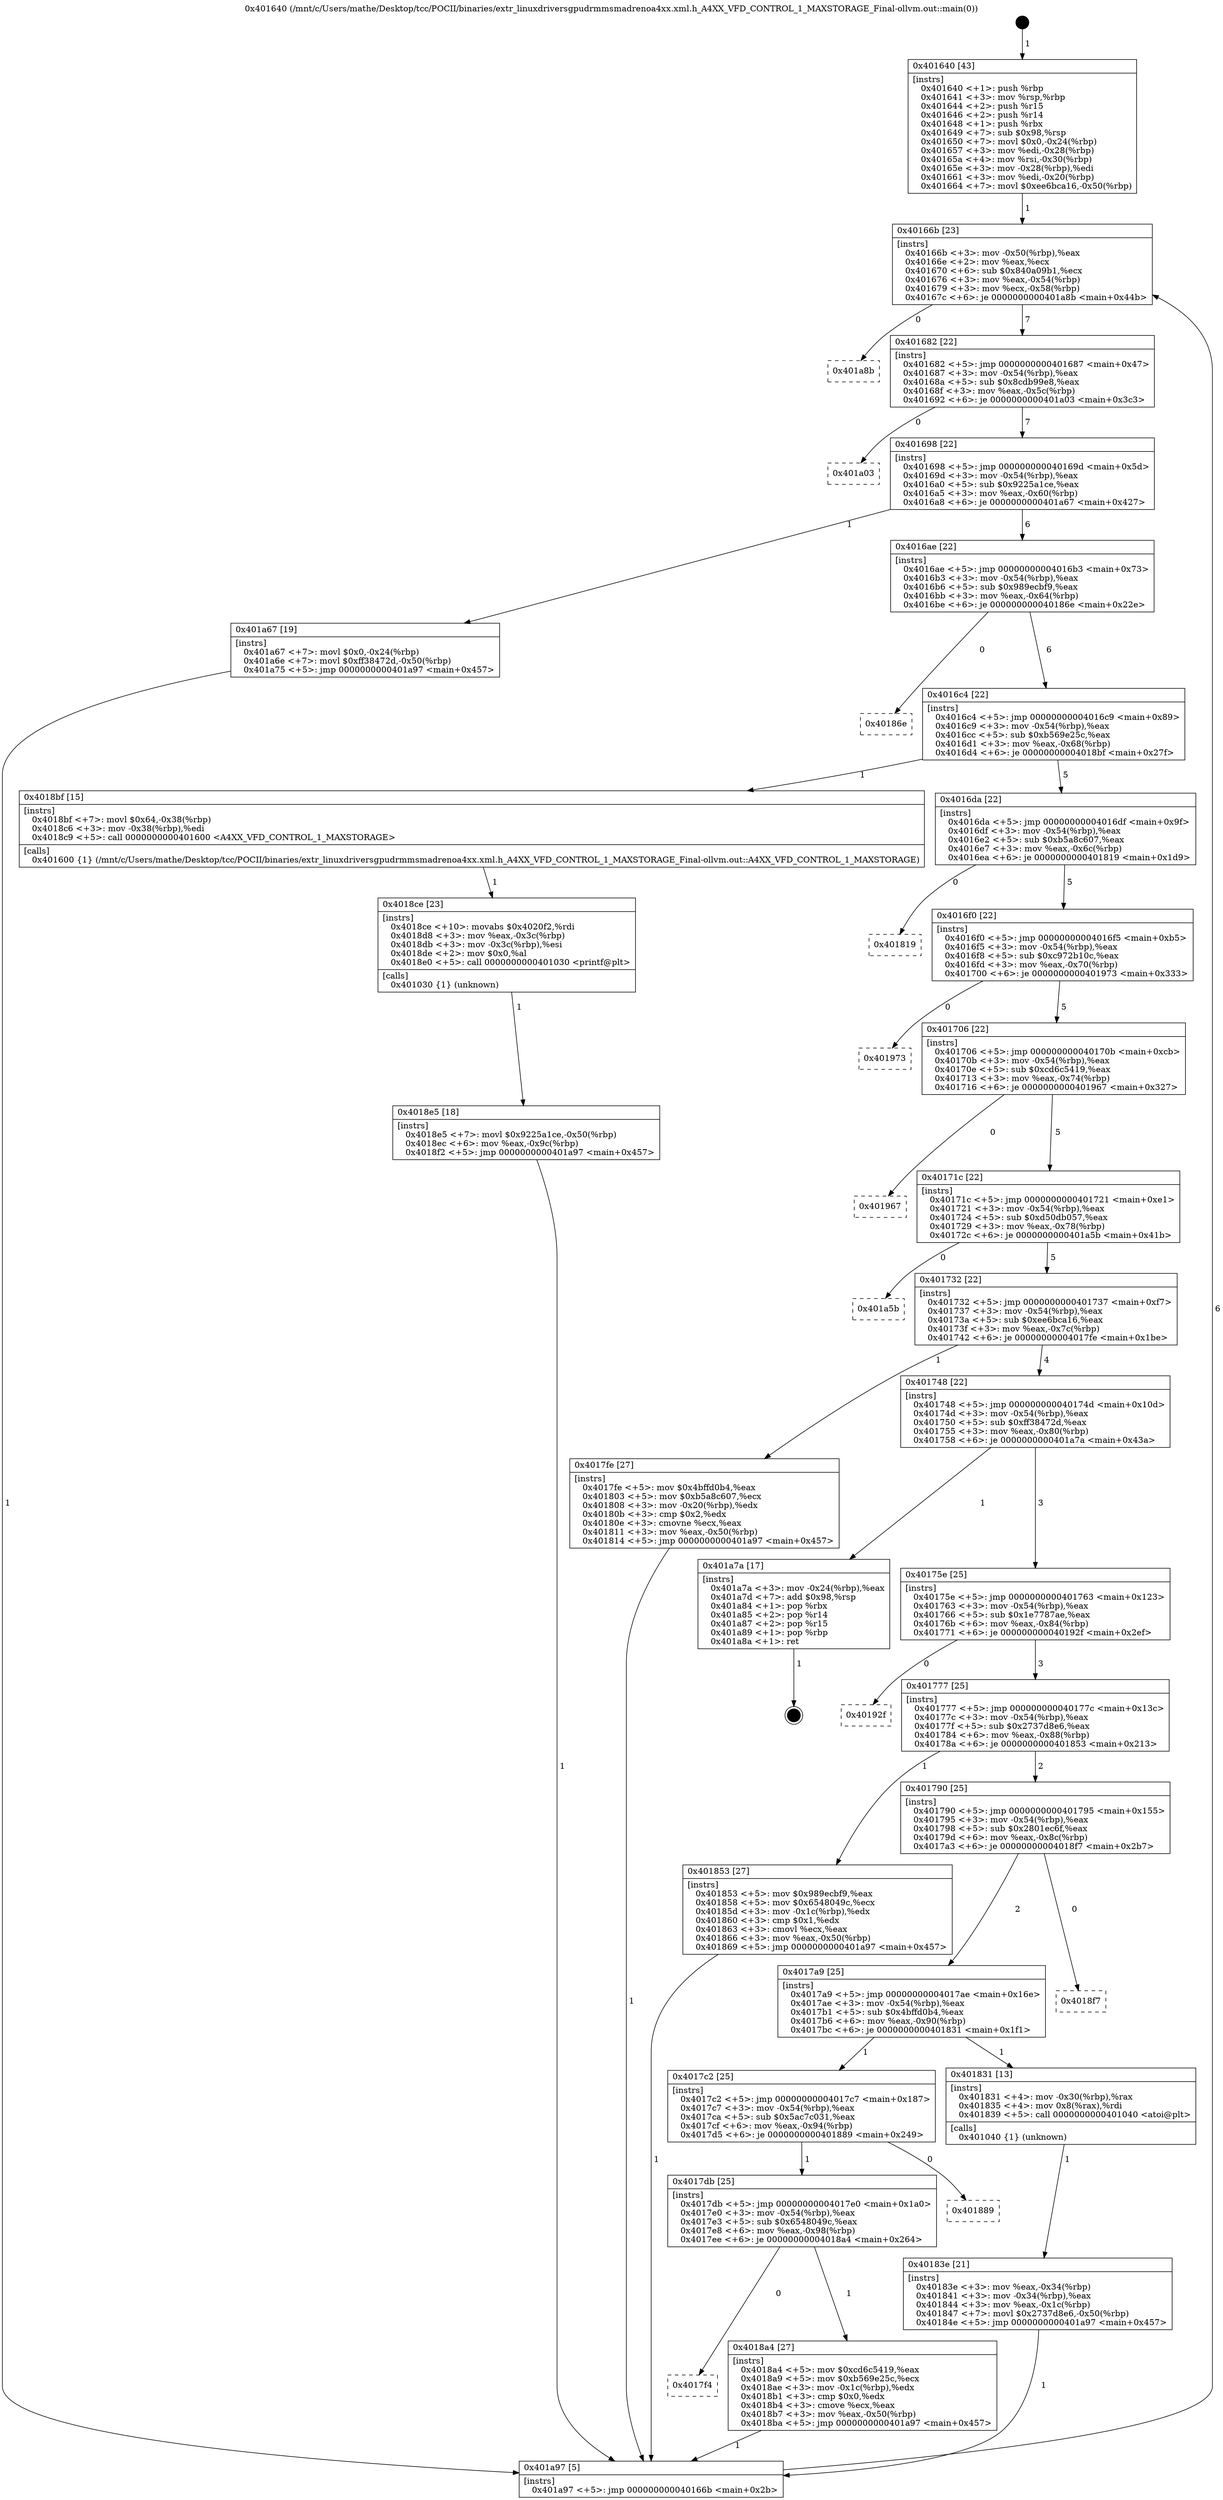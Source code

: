 digraph "0x401640" {
  label = "0x401640 (/mnt/c/Users/mathe/Desktop/tcc/POCII/binaries/extr_linuxdriversgpudrmmsmadrenoa4xx.xml.h_A4XX_VFD_CONTROL_1_MAXSTORAGE_Final-ollvm.out::main(0))"
  labelloc = "t"
  node[shape=record]

  Entry [label="",width=0.3,height=0.3,shape=circle,fillcolor=black,style=filled]
  "0x40166b" [label="{
     0x40166b [23]\l
     | [instrs]\l
     &nbsp;&nbsp;0x40166b \<+3\>: mov -0x50(%rbp),%eax\l
     &nbsp;&nbsp;0x40166e \<+2\>: mov %eax,%ecx\l
     &nbsp;&nbsp;0x401670 \<+6\>: sub $0x840a09b1,%ecx\l
     &nbsp;&nbsp;0x401676 \<+3\>: mov %eax,-0x54(%rbp)\l
     &nbsp;&nbsp;0x401679 \<+3\>: mov %ecx,-0x58(%rbp)\l
     &nbsp;&nbsp;0x40167c \<+6\>: je 0000000000401a8b \<main+0x44b\>\l
  }"]
  "0x401a8b" [label="{
     0x401a8b\l
  }", style=dashed]
  "0x401682" [label="{
     0x401682 [22]\l
     | [instrs]\l
     &nbsp;&nbsp;0x401682 \<+5\>: jmp 0000000000401687 \<main+0x47\>\l
     &nbsp;&nbsp;0x401687 \<+3\>: mov -0x54(%rbp),%eax\l
     &nbsp;&nbsp;0x40168a \<+5\>: sub $0x8cdb99e8,%eax\l
     &nbsp;&nbsp;0x40168f \<+3\>: mov %eax,-0x5c(%rbp)\l
     &nbsp;&nbsp;0x401692 \<+6\>: je 0000000000401a03 \<main+0x3c3\>\l
  }"]
  Exit [label="",width=0.3,height=0.3,shape=circle,fillcolor=black,style=filled,peripheries=2]
  "0x401a03" [label="{
     0x401a03\l
  }", style=dashed]
  "0x401698" [label="{
     0x401698 [22]\l
     | [instrs]\l
     &nbsp;&nbsp;0x401698 \<+5\>: jmp 000000000040169d \<main+0x5d\>\l
     &nbsp;&nbsp;0x40169d \<+3\>: mov -0x54(%rbp),%eax\l
     &nbsp;&nbsp;0x4016a0 \<+5\>: sub $0x9225a1ce,%eax\l
     &nbsp;&nbsp;0x4016a5 \<+3\>: mov %eax,-0x60(%rbp)\l
     &nbsp;&nbsp;0x4016a8 \<+6\>: je 0000000000401a67 \<main+0x427\>\l
  }"]
  "0x4018e5" [label="{
     0x4018e5 [18]\l
     | [instrs]\l
     &nbsp;&nbsp;0x4018e5 \<+7\>: movl $0x9225a1ce,-0x50(%rbp)\l
     &nbsp;&nbsp;0x4018ec \<+6\>: mov %eax,-0x9c(%rbp)\l
     &nbsp;&nbsp;0x4018f2 \<+5\>: jmp 0000000000401a97 \<main+0x457\>\l
  }"]
  "0x401a67" [label="{
     0x401a67 [19]\l
     | [instrs]\l
     &nbsp;&nbsp;0x401a67 \<+7\>: movl $0x0,-0x24(%rbp)\l
     &nbsp;&nbsp;0x401a6e \<+7\>: movl $0xff38472d,-0x50(%rbp)\l
     &nbsp;&nbsp;0x401a75 \<+5\>: jmp 0000000000401a97 \<main+0x457\>\l
  }"]
  "0x4016ae" [label="{
     0x4016ae [22]\l
     | [instrs]\l
     &nbsp;&nbsp;0x4016ae \<+5\>: jmp 00000000004016b3 \<main+0x73\>\l
     &nbsp;&nbsp;0x4016b3 \<+3\>: mov -0x54(%rbp),%eax\l
     &nbsp;&nbsp;0x4016b6 \<+5\>: sub $0x989ecbf9,%eax\l
     &nbsp;&nbsp;0x4016bb \<+3\>: mov %eax,-0x64(%rbp)\l
     &nbsp;&nbsp;0x4016be \<+6\>: je 000000000040186e \<main+0x22e\>\l
  }"]
  "0x4018ce" [label="{
     0x4018ce [23]\l
     | [instrs]\l
     &nbsp;&nbsp;0x4018ce \<+10\>: movabs $0x4020f2,%rdi\l
     &nbsp;&nbsp;0x4018d8 \<+3\>: mov %eax,-0x3c(%rbp)\l
     &nbsp;&nbsp;0x4018db \<+3\>: mov -0x3c(%rbp),%esi\l
     &nbsp;&nbsp;0x4018de \<+2\>: mov $0x0,%al\l
     &nbsp;&nbsp;0x4018e0 \<+5\>: call 0000000000401030 \<printf@plt\>\l
     | [calls]\l
     &nbsp;&nbsp;0x401030 \{1\} (unknown)\l
  }"]
  "0x40186e" [label="{
     0x40186e\l
  }", style=dashed]
  "0x4016c4" [label="{
     0x4016c4 [22]\l
     | [instrs]\l
     &nbsp;&nbsp;0x4016c4 \<+5\>: jmp 00000000004016c9 \<main+0x89\>\l
     &nbsp;&nbsp;0x4016c9 \<+3\>: mov -0x54(%rbp),%eax\l
     &nbsp;&nbsp;0x4016cc \<+5\>: sub $0xb569e25c,%eax\l
     &nbsp;&nbsp;0x4016d1 \<+3\>: mov %eax,-0x68(%rbp)\l
     &nbsp;&nbsp;0x4016d4 \<+6\>: je 00000000004018bf \<main+0x27f\>\l
  }"]
  "0x4017f4" [label="{
     0x4017f4\l
  }", style=dashed]
  "0x4018bf" [label="{
     0x4018bf [15]\l
     | [instrs]\l
     &nbsp;&nbsp;0x4018bf \<+7\>: movl $0x64,-0x38(%rbp)\l
     &nbsp;&nbsp;0x4018c6 \<+3\>: mov -0x38(%rbp),%edi\l
     &nbsp;&nbsp;0x4018c9 \<+5\>: call 0000000000401600 \<A4XX_VFD_CONTROL_1_MAXSTORAGE\>\l
     | [calls]\l
     &nbsp;&nbsp;0x401600 \{1\} (/mnt/c/Users/mathe/Desktop/tcc/POCII/binaries/extr_linuxdriversgpudrmmsmadrenoa4xx.xml.h_A4XX_VFD_CONTROL_1_MAXSTORAGE_Final-ollvm.out::A4XX_VFD_CONTROL_1_MAXSTORAGE)\l
  }"]
  "0x4016da" [label="{
     0x4016da [22]\l
     | [instrs]\l
     &nbsp;&nbsp;0x4016da \<+5\>: jmp 00000000004016df \<main+0x9f\>\l
     &nbsp;&nbsp;0x4016df \<+3\>: mov -0x54(%rbp),%eax\l
     &nbsp;&nbsp;0x4016e2 \<+5\>: sub $0xb5a8c607,%eax\l
     &nbsp;&nbsp;0x4016e7 \<+3\>: mov %eax,-0x6c(%rbp)\l
     &nbsp;&nbsp;0x4016ea \<+6\>: je 0000000000401819 \<main+0x1d9\>\l
  }"]
  "0x4018a4" [label="{
     0x4018a4 [27]\l
     | [instrs]\l
     &nbsp;&nbsp;0x4018a4 \<+5\>: mov $0xcd6c5419,%eax\l
     &nbsp;&nbsp;0x4018a9 \<+5\>: mov $0xb569e25c,%ecx\l
     &nbsp;&nbsp;0x4018ae \<+3\>: mov -0x1c(%rbp),%edx\l
     &nbsp;&nbsp;0x4018b1 \<+3\>: cmp $0x0,%edx\l
     &nbsp;&nbsp;0x4018b4 \<+3\>: cmove %ecx,%eax\l
     &nbsp;&nbsp;0x4018b7 \<+3\>: mov %eax,-0x50(%rbp)\l
     &nbsp;&nbsp;0x4018ba \<+5\>: jmp 0000000000401a97 \<main+0x457\>\l
  }"]
  "0x401819" [label="{
     0x401819\l
  }", style=dashed]
  "0x4016f0" [label="{
     0x4016f0 [22]\l
     | [instrs]\l
     &nbsp;&nbsp;0x4016f0 \<+5\>: jmp 00000000004016f5 \<main+0xb5\>\l
     &nbsp;&nbsp;0x4016f5 \<+3\>: mov -0x54(%rbp),%eax\l
     &nbsp;&nbsp;0x4016f8 \<+5\>: sub $0xc972b10c,%eax\l
     &nbsp;&nbsp;0x4016fd \<+3\>: mov %eax,-0x70(%rbp)\l
     &nbsp;&nbsp;0x401700 \<+6\>: je 0000000000401973 \<main+0x333\>\l
  }"]
  "0x4017db" [label="{
     0x4017db [25]\l
     | [instrs]\l
     &nbsp;&nbsp;0x4017db \<+5\>: jmp 00000000004017e0 \<main+0x1a0\>\l
     &nbsp;&nbsp;0x4017e0 \<+3\>: mov -0x54(%rbp),%eax\l
     &nbsp;&nbsp;0x4017e3 \<+5\>: sub $0x6548049c,%eax\l
     &nbsp;&nbsp;0x4017e8 \<+6\>: mov %eax,-0x98(%rbp)\l
     &nbsp;&nbsp;0x4017ee \<+6\>: je 00000000004018a4 \<main+0x264\>\l
  }"]
  "0x401973" [label="{
     0x401973\l
  }", style=dashed]
  "0x401706" [label="{
     0x401706 [22]\l
     | [instrs]\l
     &nbsp;&nbsp;0x401706 \<+5\>: jmp 000000000040170b \<main+0xcb\>\l
     &nbsp;&nbsp;0x40170b \<+3\>: mov -0x54(%rbp),%eax\l
     &nbsp;&nbsp;0x40170e \<+5\>: sub $0xcd6c5419,%eax\l
     &nbsp;&nbsp;0x401713 \<+3\>: mov %eax,-0x74(%rbp)\l
     &nbsp;&nbsp;0x401716 \<+6\>: je 0000000000401967 \<main+0x327\>\l
  }"]
  "0x401889" [label="{
     0x401889\l
  }", style=dashed]
  "0x401967" [label="{
     0x401967\l
  }", style=dashed]
  "0x40171c" [label="{
     0x40171c [22]\l
     | [instrs]\l
     &nbsp;&nbsp;0x40171c \<+5\>: jmp 0000000000401721 \<main+0xe1\>\l
     &nbsp;&nbsp;0x401721 \<+3\>: mov -0x54(%rbp),%eax\l
     &nbsp;&nbsp;0x401724 \<+5\>: sub $0xd50db057,%eax\l
     &nbsp;&nbsp;0x401729 \<+3\>: mov %eax,-0x78(%rbp)\l
     &nbsp;&nbsp;0x40172c \<+6\>: je 0000000000401a5b \<main+0x41b\>\l
  }"]
  "0x40183e" [label="{
     0x40183e [21]\l
     | [instrs]\l
     &nbsp;&nbsp;0x40183e \<+3\>: mov %eax,-0x34(%rbp)\l
     &nbsp;&nbsp;0x401841 \<+3\>: mov -0x34(%rbp),%eax\l
     &nbsp;&nbsp;0x401844 \<+3\>: mov %eax,-0x1c(%rbp)\l
     &nbsp;&nbsp;0x401847 \<+7\>: movl $0x2737d8e6,-0x50(%rbp)\l
     &nbsp;&nbsp;0x40184e \<+5\>: jmp 0000000000401a97 \<main+0x457\>\l
  }"]
  "0x401a5b" [label="{
     0x401a5b\l
  }", style=dashed]
  "0x401732" [label="{
     0x401732 [22]\l
     | [instrs]\l
     &nbsp;&nbsp;0x401732 \<+5\>: jmp 0000000000401737 \<main+0xf7\>\l
     &nbsp;&nbsp;0x401737 \<+3\>: mov -0x54(%rbp),%eax\l
     &nbsp;&nbsp;0x40173a \<+5\>: sub $0xee6bca16,%eax\l
     &nbsp;&nbsp;0x40173f \<+3\>: mov %eax,-0x7c(%rbp)\l
     &nbsp;&nbsp;0x401742 \<+6\>: je 00000000004017fe \<main+0x1be\>\l
  }"]
  "0x4017c2" [label="{
     0x4017c2 [25]\l
     | [instrs]\l
     &nbsp;&nbsp;0x4017c2 \<+5\>: jmp 00000000004017c7 \<main+0x187\>\l
     &nbsp;&nbsp;0x4017c7 \<+3\>: mov -0x54(%rbp),%eax\l
     &nbsp;&nbsp;0x4017ca \<+5\>: sub $0x5ac7c031,%eax\l
     &nbsp;&nbsp;0x4017cf \<+6\>: mov %eax,-0x94(%rbp)\l
     &nbsp;&nbsp;0x4017d5 \<+6\>: je 0000000000401889 \<main+0x249\>\l
  }"]
  "0x4017fe" [label="{
     0x4017fe [27]\l
     | [instrs]\l
     &nbsp;&nbsp;0x4017fe \<+5\>: mov $0x4bffd0b4,%eax\l
     &nbsp;&nbsp;0x401803 \<+5\>: mov $0xb5a8c607,%ecx\l
     &nbsp;&nbsp;0x401808 \<+3\>: mov -0x20(%rbp),%edx\l
     &nbsp;&nbsp;0x40180b \<+3\>: cmp $0x2,%edx\l
     &nbsp;&nbsp;0x40180e \<+3\>: cmovne %ecx,%eax\l
     &nbsp;&nbsp;0x401811 \<+3\>: mov %eax,-0x50(%rbp)\l
     &nbsp;&nbsp;0x401814 \<+5\>: jmp 0000000000401a97 \<main+0x457\>\l
  }"]
  "0x401748" [label="{
     0x401748 [22]\l
     | [instrs]\l
     &nbsp;&nbsp;0x401748 \<+5\>: jmp 000000000040174d \<main+0x10d\>\l
     &nbsp;&nbsp;0x40174d \<+3\>: mov -0x54(%rbp),%eax\l
     &nbsp;&nbsp;0x401750 \<+5\>: sub $0xff38472d,%eax\l
     &nbsp;&nbsp;0x401755 \<+3\>: mov %eax,-0x80(%rbp)\l
     &nbsp;&nbsp;0x401758 \<+6\>: je 0000000000401a7a \<main+0x43a\>\l
  }"]
  "0x401a97" [label="{
     0x401a97 [5]\l
     | [instrs]\l
     &nbsp;&nbsp;0x401a97 \<+5\>: jmp 000000000040166b \<main+0x2b\>\l
  }"]
  "0x401640" [label="{
     0x401640 [43]\l
     | [instrs]\l
     &nbsp;&nbsp;0x401640 \<+1\>: push %rbp\l
     &nbsp;&nbsp;0x401641 \<+3\>: mov %rsp,%rbp\l
     &nbsp;&nbsp;0x401644 \<+2\>: push %r15\l
     &nbsp;&nbsp;0x401646 \<+2\>: push %r14\l
     &nbsp;&nbsp;0x401648 \<+1\>: push %rbx\l
     &nbsp;&nbsp;0x401649 \<+7\>: sub $0x98,%rsp\l
     &nbsp;&nbsp;0x401650 \<+7\>: movl $0x0,-0x24(%rbp)\l
     &nbsp;&nbsp;0x401657 \<+3\>: mov %edi,-0x28(%rbp)\l
     &nbsp;&nbsp;0x40165a \<+4\>: mov %rsi,-0x30(%rbp)\l
     &nbsp;&nbsp;0x40165e \<+3\>: mov -0x28(%rbp),%edi\l
     &nbsp;&nbsp;0x401661 \<+3\>: mov %edi,-0x20(%rbp)\l
     &nbsp;&nbsp;0x401664 \<+7\>: movl $0xee6bca16,-0x50(%rbp)\l
  }"]
  "0x401831" [label="{
     0x401831 [13]\l
     | [instrs]\l
     &nbsp;&nbsp;0x401831 \<+4\>: mov -0x30(%rbp),%rax\l
     &nbsp;&nbsp;0x401835 \<+4\>: mov 0x8(%rax),%rdi\l
     &nbsp;&nbsp;0x401839 \<+5\>: call 0000000000401040 \<atoi@plt\>\l
     | [calls]\l
     &nbsp;&nbsp;0x401040 \{1\} (unknown)\l
  }"]
  "0x401a7a" [label="{
     0x401a7a [17]\l
     | [instrs]\l
     &nbsp;&nbsp;0x401a7a \<+3\>: mov -0x24(%rbp),%eax\l
     &nbsp;&nbsp;0x401a7d \<+7\>: add $0x98,%rsp\l
     &nbsp;&nbsp;0x401a84 \<+1\>: pop %rbx\l
     &nbsp;&nbsp;0x401a85 \<+2\>: pop %r14\l
     &nbsp;&nbsp;0x401a87 \<+2\>: pop %r15\l
     &nbsp;&nbsp;0x401a89 \<+1\>: pop %rbp\l
     &nbsp;&nbsp;0x401a8a \<+1\>: ret\l
  }"]
  "0x40175e" [label="{
     0x40175e [25]\l
     | [instrs]\l
     &nbsp;&nbsp;0x40175e \<+5\>: jmp 0000000000401763 \<main+0x123\>\l
     &nbsp;&nbsp;0x401763 \<+3\>: mov -0x54(%rbp),%eax\l
     &nbsp;&nbsp;0x401766 \<+5\>: sub $0x1e7787ae,%eax\l
     &nbsp;&nbsp;0x40176b \<+6\>: mov %eax,-0x84(%rbp)\l
     &nbsp;&nbsp;0x401771 \<+6\>: je 000000000040192f \<main+0x2ef\>\l
  }"]
  "0x4017a9" [label="{
     0x4017a9 [25]\l
     | [instrs]\l
     &nbsp;&nbsp;0x4017a9 \<+5\>: jmp 00000000004017ae \<main+0x16e\>\l
     &nbsp;&nbsp;0x4017ae \<+3\>: mov -0x54(%rbp),%eax\l
     &nbsp;&nbsp;0x4017b1 \<+5\>: sub $0x4bffd0b4,%eax\l
     &nbsp;&nbsp;0x4017b6 \<+6\>: mov %eax,-0x90(%rbp)\l
     &nbsp;&nbsp;0x4017bc \<+6\>: je 0000000000401831 \<main+0x1f1\>\l
  }"]
  "0x40192f" [label="{
     0x40192f\l
  }", style=dashed]
  "0x401777" [label="{
     0x401777 [25]\l
     | [instrs]\l
     &nbsp;&nbsp;0x401777 \<+5\>: jmp 000000000040177c \<main+0x13c\>\l
     &nbsp;&nbsp;0x40177c \<+3\>: mov -0x54(%rbp),%eax\l
     &nbsp;&nbsp;0x40177f \<+5\>: sub $0x2737d8e6,%eax\l
     &nbsp;&nbsp;0x401784 \<+6\>: mov %eax,-0x88(%rbp)\l
     &nbsp;&nbsp;0x40178a \<+6\>: je 0000000000401853 \<main+0x213\>\l
  }"]
  "0x4018f7" [label="{
     0x4018f7\l
  }", style=dashed]
  "0x401853" [label="{
     0x401853 [27]\l
     | [instrs]\l
     &nbsp;&nbsp;0x401853 \<+5\>: mov $0x989ecbf9,%eax\l
     &nbsp;&nbsp;0x401858 \<+5\>: mov $0x6548049c,%ecx\l
     &nbsp;&nbsp;0x40185d \<+3\>: mov -0x1c(%rbp),%edx\l
     &nbsp;&nbsp;0x401860 \<+3\>: cmp $0x1,%edx\l
     &nbsp;&nbsp;0x401863 \<+3\>: cmovl %ecx,%eax\l
     &nbsp;&nbsp;0x401866 \<+3\>: mov %eax,-0x50(%rbp)\l
     &nbsp;&nbsp;0x401869 \<+5\>: jmp 0000000000401a97 \<main+0x457\>\l
  }"]
  "0x401790" [label="{
     0x401790 [25]\l
     | [instrs]\l
     &nbsp;&nbsp;0x401790 \<+5\>: jmp 0000000000401795 \<main+0x155\>\l
     &nbsp;&nbsp;0x401795 \<+3\>: mov -0x54(%rbp),%eax\l
     &nbsp;&nbsp;0x401798 \<+5\>: sub $0x2801ec6f,%eax\l
     &nbsp;&nbsp;0x40179d \<+6\>: mov %eax,-0x8c(%rbp)\l
     &nbsp;&nbsp;0x4017a3 \<+6\>: je 00000000004018f7 \<main+0x2b7\>\l
  }"]
  Entry -> "0x401640" [label=" 1"]
  "0x40166b" -> "0x401a8b" [label=" 0"]
  "0x40166b" -> "0x401682" [label=" 7"]
  "0x401a7a" -> Exit [label=" 1"]
  "0x401682" -> "0x401a03" [label=" 0"]
  "0x401682" -> "0x401698" [label=" 7"]
  "0x401a67" -> "0x401a97" [label=" 1"]
  "0x401698" -> "0x401a67" [label=" 1"]
  "0x401698" -> "0x4016ae" [label=" 6"]
  "0x4018e5" -> "0x401a97" [label=" 1"]
  "0x4016ae" -> "0x40186e" [label=" 0"]
  "0x4016ae" -> "0x4016c4" [label=" 6"]
  "0x4018ce" -> "0x4018e5" [label=" 1"]
  "0x4016c4" -> "0x4018bf" [label=" 1"]
  "0x4016c4" -> "0x4016da" [label=" 5"]
  "0x4018bf" -> "0x4018ce" [label=" 1"]
  "0x4016da" -> "0x401819" [label=" 0"]
  "0x4016da" -> "0x4016f0" [label=" 5"]
  "0x4018a4" -> "0x401a97" [label=" 1"]
  "0x4016f0" -> "0x401973" [label=" 0"]
  "0x4016f0" -> "0x401706" [label=" 5"]
  "0x4017db" -> "0x4018a4" [label=" 1"]
  "0x401706" -> "0x401967" [label=" 0"]
  "0x401706" -> "0x40171c" [label=" 5"]
  "0x4017db" -> "0x4017f4" [label=" 0"]
  "0x40171c" -> "0x401a5b" [label=" 0"]
  "0x40171c" -> "0x401732" [label=" 5"]
  "0x4017c2" -> "0x401889" [label=" 0"]
  "0x401732" -> "0x4017fe" [label=" 1"]
  "0x401732" -> "0x401748" [label=" 4"]
  "0x4017fe" -> "0x401a97" [label=" 1"]
  "0x401640" -> "0x40166b" [label=" 1"]
  "0x401a97" -> "0x40166b" [label=" 6"]
  "0x4017c2" -> "0x4017db" [label=" 1"]
  "0x401748" -> "0x401a7a" [label=" 1"]
  "0x401748" -> "0x40175e" [label=" 3"]
  "0x401853" -> "0x401a97" [label=" 1"]
  "0x40175e" -> "0x40192f" [label=" 0"]
  "0x40175e" -> "0x401777" [label=" 3"]
  "0x401831" -> "0x40183e" [label=" 1"]
  "0x401777" -> "0x401853" [label=" 1"]
  "0x401777" -> "0x401790" [label=" 2"]
  "0x4017a9" -> "0x4017c2" [label=" 1"]
  "0x401790" -> "0x4018f7" [label=" 0"]
  "0x401790" -> "0x4017a9" [label=" 2"]
  "0x40183e" -> "0x401a97" [label=" 1"]
  "0x4017a9" -> "0x401831" [label=" 1"]
}
